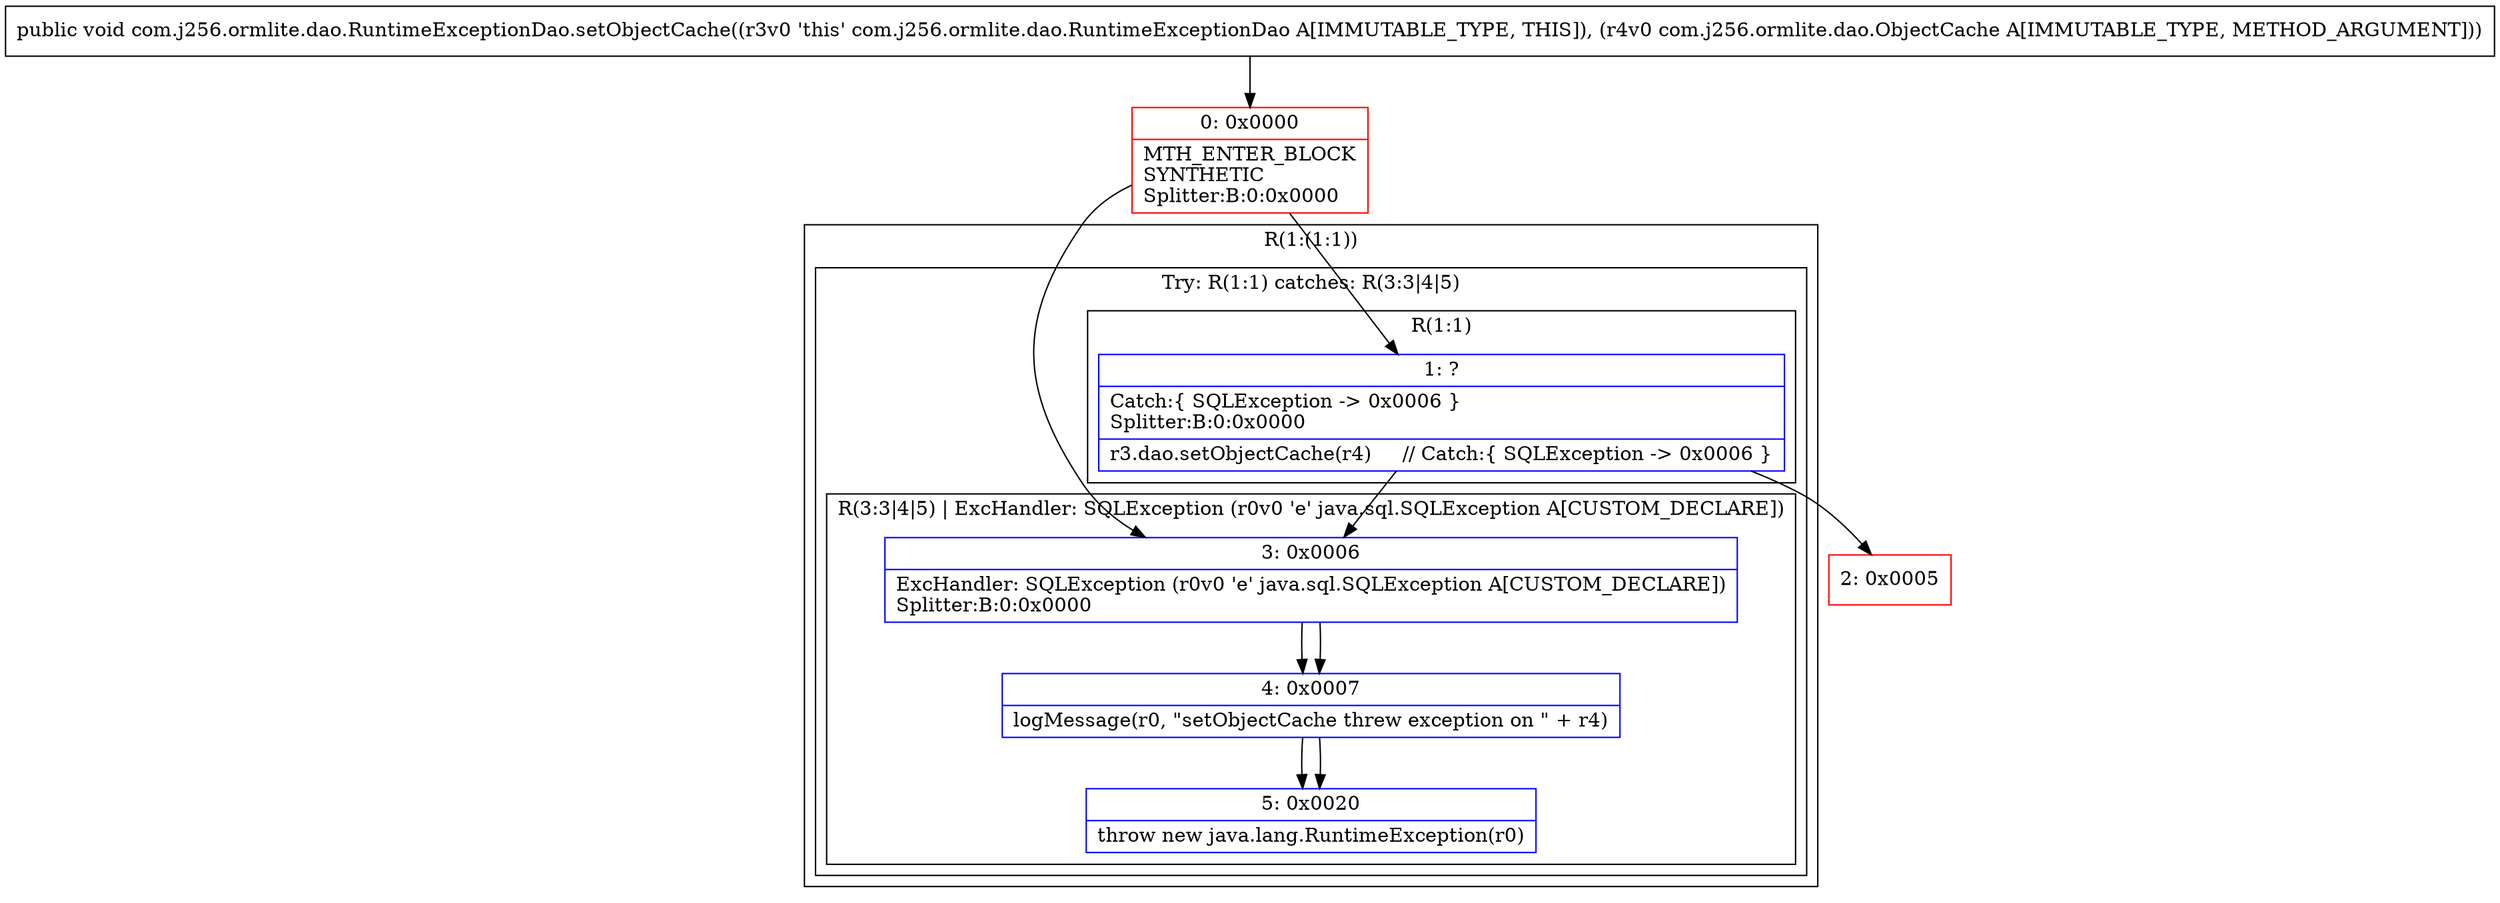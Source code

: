 digraph "CFG forcom.j256.ormlite.dao.RuntimeExceptionDao.setObjectCache(Lcom\/j256\/ormlite\/dao\/ObjectCache;)V" {
subgraph cluster_Region_497076173 {
label = "R(1:(1:1))";
node [shape=record,color=blue];
subgraph cluster_TryCatchRegion_2035497918 {
label = "Try: R(1:1) catches: R(3:3|4|5)";
node [shape=record,color=blue];
subgraph cluster_Region_2029596907 {
label = "R(1:1)";
node [shape=record,color=blue];
Node_1 [shape=record,label="{1\:\ ?|Catch:\{ SQLException \-\> 0x0006 \}\lSplitter:B:0:0x0000\l|r3.dao.setObjectCache(r4)     \/\/ Catch:\{ SQLException \-\> 0x0006 \}\l}"];
}
subgraph cluster_Region_187647348 {
label = "R(3:3|4|5) | ExcHandler: SQLException (r0v0 'e' java.sql.SQLException A[CUSTOM_DECLARE])\l";
node [shape=record,color=blue];
Node_3 [shape=record,label="{3\:\ 0x0006|ExcHandler: SQLException (r0v0 'e' java.sql.SQLException A[CUSTOM_DECLARE])\lSplitter:B:0:0x0000\l}"];
Node_4 [shape=record,label="{4\:\ 0x0007|logMessage(r0, \"setObjectCache threw exception on \" + r4)\l}"];
Node_5 [shape=record,label="{5\:\ 0x0020|throw new java.lang.RuntimeException(r0)\l}"];
}
}
}
subgraph cluster_Region_187647348 {
label = "R(3:3|4|5) | ExcHandler: SQLException (r0v0 'e' java.sql.SQLException A[CUSTOM_DECLARE])\l";
node [shape=record,color=blue];
Node_3 [shape=record,label="{3\:\ 0x0006|ExcHandler: SQLException (r0v0 'e' java.sql.SQLException A[CUSTOM_DECLARE])\lSplitter:B:0:0x0000\l}"];
Node_4 [shape=record,label="{4\:\ 0x0007|logMessage(r0, \"setObjectCache threw exception on \" + r4)\l}"];
Node_5 [shape=record,label="{5\:\ 0x0020|throw new java.lang.RuntimeException(r0)\l}"];
}
Node_0 [shape=record,color=red,label="{0\:\ 0x0000|MTH_ENTER_BLOCK\lSYNTHETIC\lSplitter:B:0:0x0000\l}"];
Node_2 [shape=record,color=red,label="{2\:\ 0x0005}"];
MethodNode[shape=record,label="{public void com.j256.ormlite.dao.RuntimeExceptionDao.setObjectCache((r3v0 'this' com.j256.ormlite.dao.RuntimeExceptionDao A[IMMUTABLE_TYPE, THIS]), (r4v0 com.j256.ormlite.dao.ObjectCache A[IMMUTABLE_TYPE, METHOD_ARGUMENT])) }"];
MethodNode -> Node_0;
Node_1 -> Node_2;
Node_1 -> Node_3;
Node_3 -> Node_4;
Node_4 -> Node_5;
Node_3 -> Node_4;
Node_4 -> Node_5;
Node_0 -> Node_1;
Node_0 -> Node_3;
}

